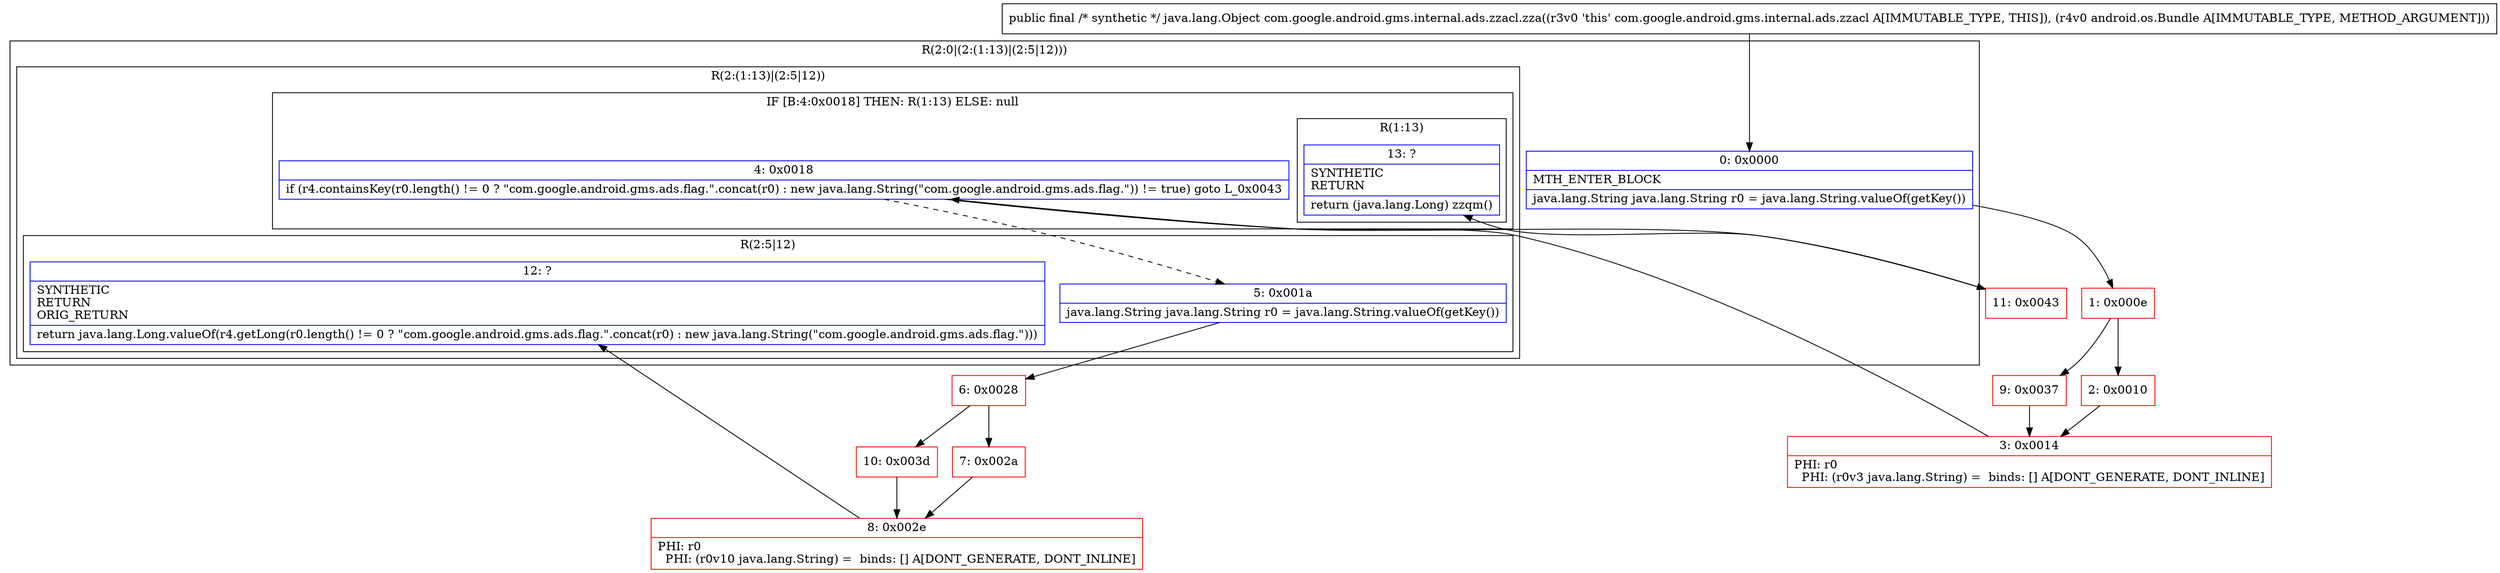 digraph "CFG forcom.google.android.gms.internal.ads.zzacl.zza(Landroid\/os\/Bundle;)Ljava\/lang\/Object;" {
subgraph cluster_Region_1444786794 {
label = "R(2:0|(2:(1:13)|(2:5|12)))";
node [shape=record,color=blue];
Node_0 [shape=record,label="{0\:\ 0x0000|MTH_ENTER_BLOCK\l|java.lang.String java.lang.String r0 = java.lang.String.valueOf(getKey())\l}"];
subgraph cluster_Region_180015974 {
label = "R(2:(1:13)|(2:5|12))";
node [shape=record,color=blue];
subgraph cluster_IfRegion_24153968 {
label = "IF [B:4:0x0018] THEN: R(1:13) ELSE: null";
node [shape=record,color=blue];
Node_4 [shape=record,label="{4\:\ 0x0018|if (r4.containsKey(r0.length() != 0 ? \"com.google.android.gms.ads.flag.\".concat(r0) : new java.lang.String(\"com.google.android.gms.ads.flag.\")) != true) goto L_0x0043\l}"];
subgraph cluster_Region_804586241 {
label = "R(1:13)";
node [shape=record,color=blue];
Node_13 [shape=record,label="{13\:\ ?|SYNTHETIC\lRETURN\l|return (java.lang.Long) zzqm()\l}"];
}
}
subgraph cluster_Region_1016203253 {
label = "R(2:5|12)";
node [shape=record,color=blue];
Node_5 [shape=record,label="{5\:\ 0x001a|java.lang.String java.lang.String r0 = java.lang.String.valueOf(getKey())\l}"];
Node_12 [shape=record,label="{12\:\ ?|SYNTHETIC\lRETURN\lORIG_RETURN\l|return java.lang.Long.valueOf(r4.getLong(r0.length() != 0 ? \"com.google.android.gms.ads.flag.\".concat(r0) : new java.lang.String(\"com.google.android.gms.ads.flag.\")))\l}"];
}
}
}
Node_1 [shape=record,color=red,label="{1\:\ 0x000e}"];
Node_2 [shape=record,color=red,label="{2\:\ 0x0010}"];
Node_3 [shape=record,color=red,label="{3\:\ 0x0014|PHI: r0 \l  PHI: (r0v3 java.lang.String) =  binds: [] A[DONT_GENERATE, DONT_INLINE]\l}"];
Node_6 [shape=record,color=red,label="{6\:\ 0x0028}"];
Node_7 [shape=record,color=red,label="{7\:\ 0x002a}"];
Node_8 [shape=record,color=red,label="{8\:\ 0x002e|PHI: r0 \l  PHI: (r0v10 java.lang.String) =  binds: [] A[DONT_GENERATE, DONT_INLINE]\l}"];
Node_9 [shape=record,color=red,label="{9\:\ 0x0037}"];
Node_10 [shape=record,color=red,label="{10\:\ 0x003d}"];
Node_11 [shape=record,color=red,label="{11\:\ 0x0043}"];
MethodNode[shape=record,label="{public final \/* synthetic *\/ java.lang.Object com.google.android.gms.internal.ads.zzacl.zza((r3v0 'this' com.google.android.gms.internal.ads.zzacl A[IMMUTABLE_TYPE, THIS]), (r4v0 android.os.Bundle A[IMMUTABLE_TYPE, METHOD_ARGUMENT])) }"];
MethodNode -> Node_0;
Node_0 -> Node_1;
Node_4 -> Node_5[style=dashed];
Node_4 -> Node_11;
Node_5 -> Node_6;
Node_1 -> Node_2;
Node_1 -> Node_9;
Node_2 -> Node_3;
Node_3 -> Node_4;
Node_6 -> Node_7;
Node_6 -> Node_10;
Node_7 -> Node_8;
Node_8 -> Node_12;
Node_9 -> Node_3;
Node_10 -> Node_8;
Node_11 -> Node_13;
}

